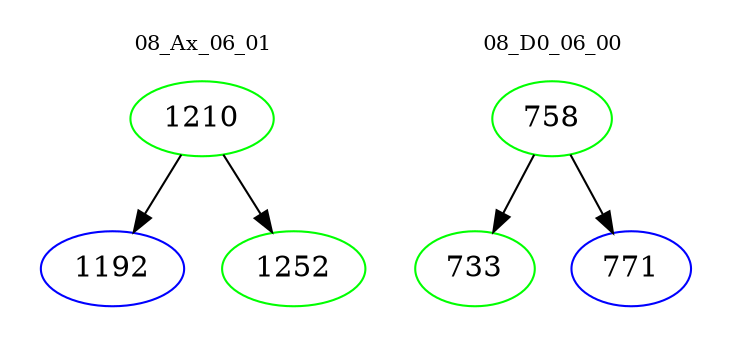 digraph{
subgraph cluster_0 {
color = white
label = "08_Ax_06_01";
fontsize=10;
T0_1210 [label="1210", color="green"]
T0_1210 -> T0_1192 [color="black"]
T0_1192 [label="1192", color="blue"]
T0_1210 -> T0_1252 [color="black"]
T0_1252 [label="1252", color="green"]
}
subgraph cluster_1 {
color = white
label = "08_D0_06_00";
fontsize=10;
T1_758 [label="758", color="green"]
T1_758 -> T1_733 [color="black"]
T1_733 [label="733", color="green"]
T1_758 -> T1_771 [color="black"]
T1_771 [label="771", color="blue"]
}
}
